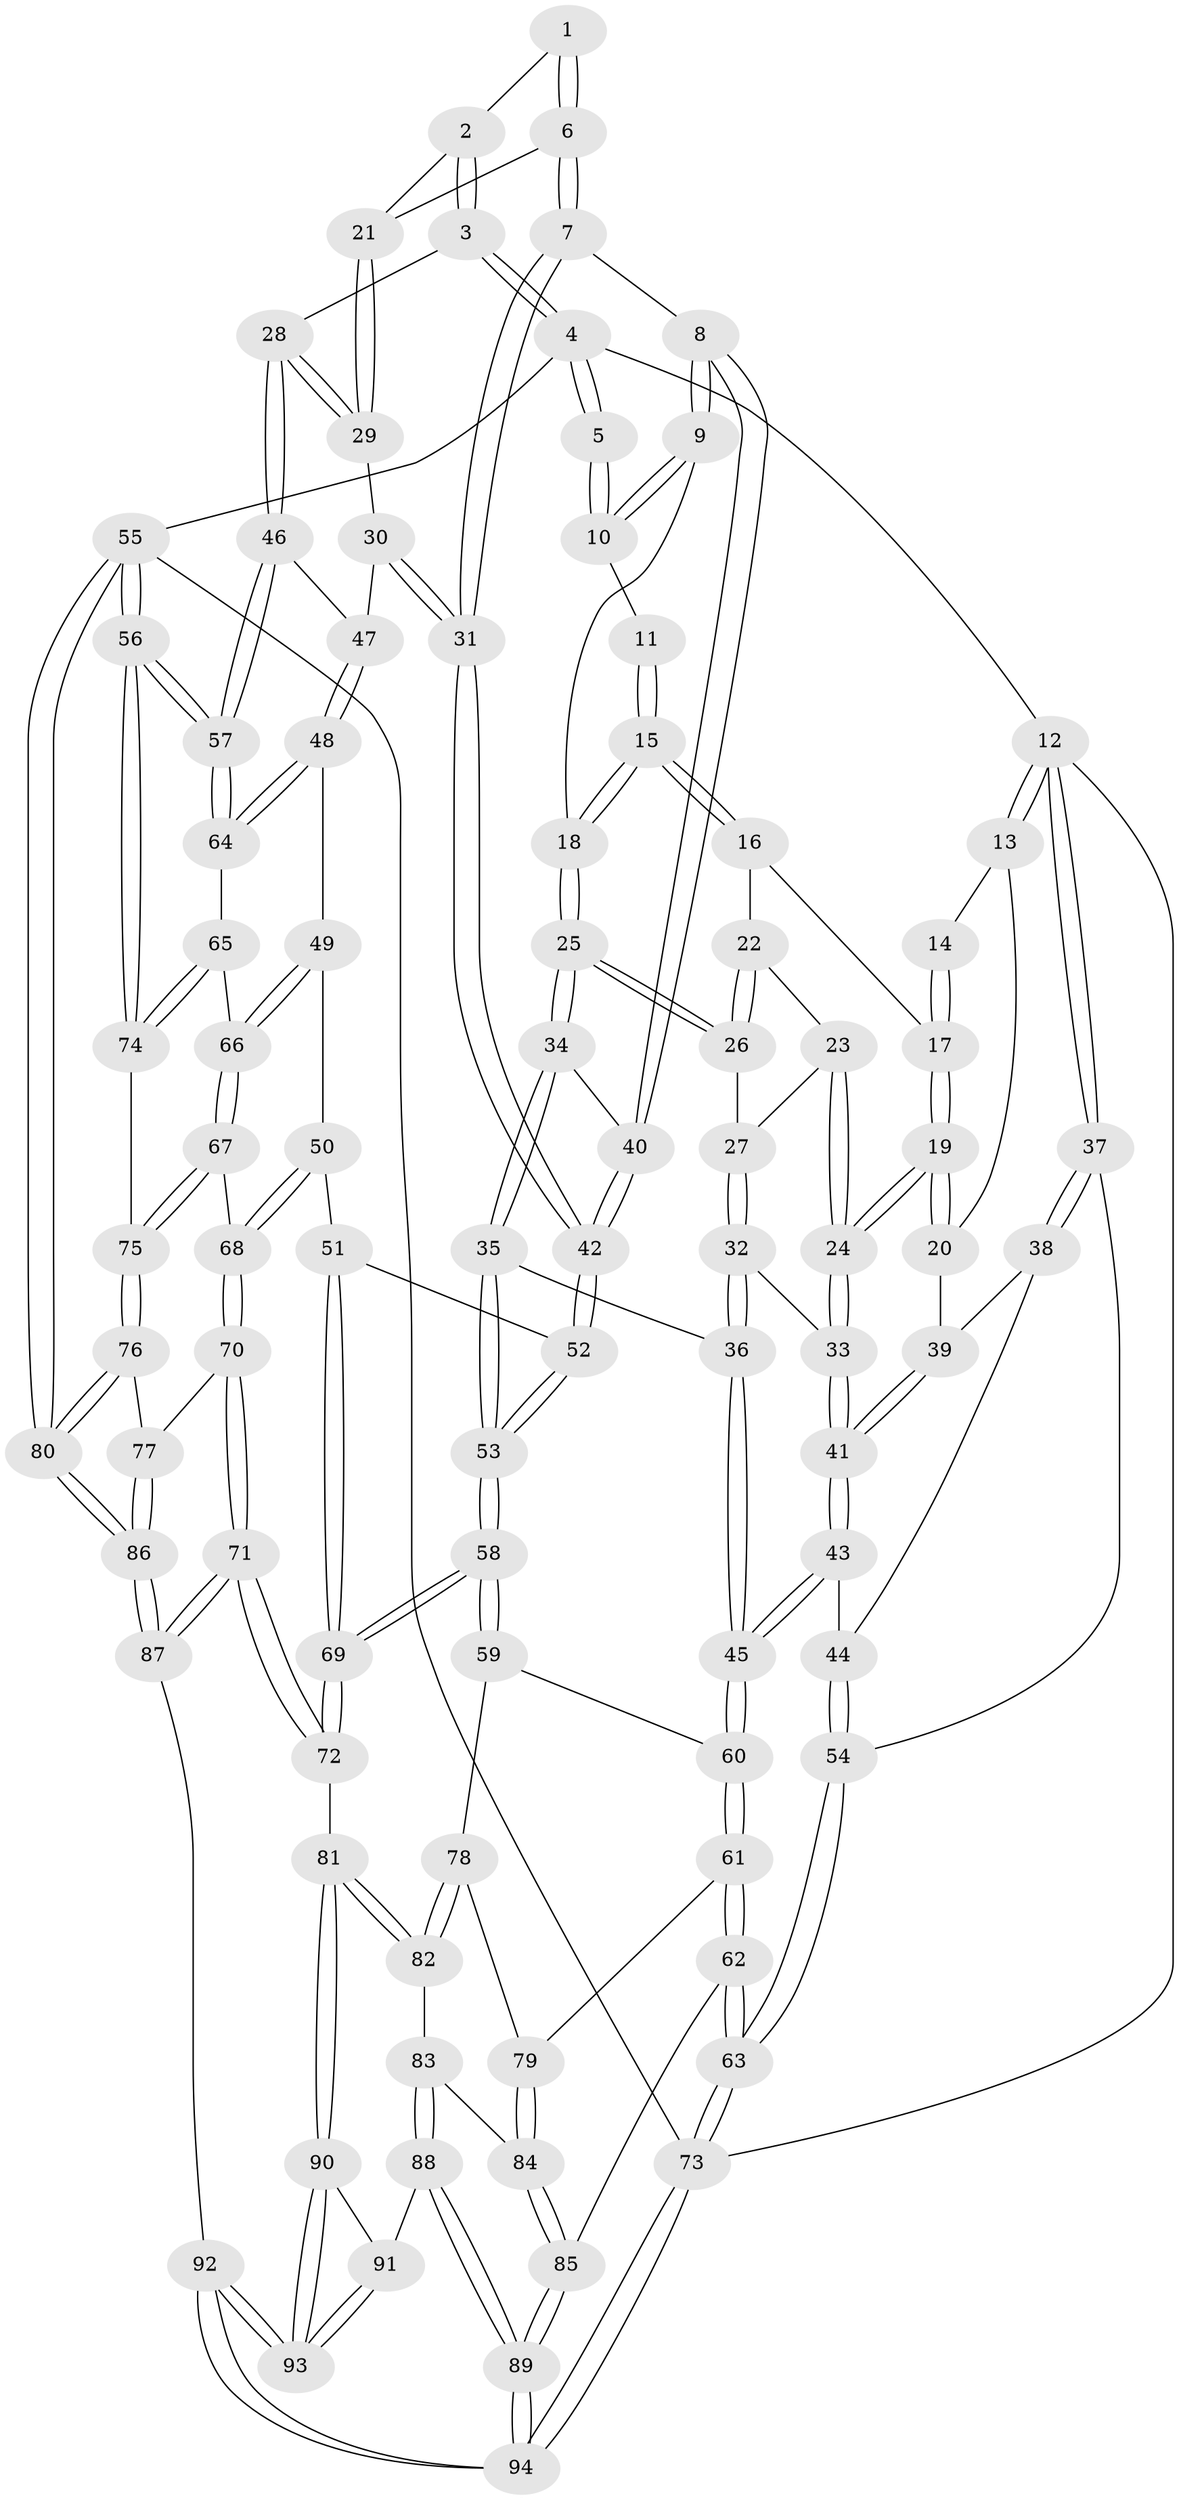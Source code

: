 // Generated by graph-tools (version 1.1) at 2025/03/03/09/25 03:03:23]
// undirected, 94 vertices, 232 edges
graph export_dot {
graph [start="1"]
  node [color=gray90,style=filled];
  1 [pos="+0.6969392248184874+0"];
  2 [pos="+0.8489947094403487+0.11453325416504033"];
  3 [pos="+1+0.0022676536620398493"];
  4 [pos="+1+0"];
  5 [pos="+0.6791545422891253+0"];
  6 [pos="+0.7866247813501408+0.18297447090398591"];
  7 [pos="+0.7371720320725124+0.20988629802995726"];
  8 [pos="+0.6512411258891416+0.19919618235302997"];
  9 [pos="+0.6442294856810791+0.1873919504101351"];
  10 [pos="+0.600548651117054+0"];
  11 [pos="+0.5475668279071466+0"];
  12 [pos="+0+0"];
  13 [pos="+0.15203443096398106+0"];
  14 [pos="+0.24966722293090843+0"];
  15 [pos="+0.46070622621776164+0.1734079646193891"];
  16 [pos="+0.3299289620207767+0.11353633112448748"];
  17 [pos="+0.30094858603026314+0.023125335360963898"];
  18 [pos="+0.46380597504737053+0.189796730618859"];
  19 [pos="+0.22303632210745658+0.22746365175435418"];
  20 [pos="+0.13671464035247477+0.18483724127721263"];
  21 [pos="+0.803013309044115+0.18168931547524939"];
  22 [pos="+0.31725472374805+0.1783347721907097"];
  23 [pos="+0.2817662470011672+0.20460401832528938"];
  24 [pos="+0.232328707496612+0.23382760659808957"];
  25 [pos="+0.44655540589270803+0.23950037825962966"];
  26 [pos="+0.3791505495291953+0.22977870785748022"];
  27 [pos="+0.342174751087796+0.25937012263474113"];
  28 [pos="+1+0.17553343596613016"];
  29 [pos="+0.919070628807308+0.2569574250018699"];
  30 [pos="+0.8072052385253419+0.38498508778259055"];
  31 [pos="+0.7985024994139752+0.3869030784768342"];
  32 [pos="+0.3060178985910488+0.30241546204684083"];
  33 [pos="+0.24236936403894407+0.2652852060873822"];
  34 [pos="+0.4834951531130979+0.37926164820478725"];
  35 [pos="+0.47052541454077634+0.4054216796552699"];
  36 [pos="+0.3557059275033727+0.38425924908673864"];
  37 [pos="+0+0.2269534819296286"];
  38 [pos="+0.015030768342459798+0.24296402649450358"];
  39 [pos="+0.11867036094781272+0.2005219444852189"];
  40 [pos="+0.6073538966731246+0.31574103803661696"];
  41 [pos="+0.15833824045931447+0.42491537775251337"];
  42 [pos="+0.7638198023462793+0.4134536184474991"];
  43 [pos="+0.1565685114685888+0.4324982583985559"];
  44 [pos="+0.11866191620408681+0.42381336461752556"];
  45 [pos="+0.1811893229927792+0.4605528314985473"];
  46 [pos="+1+0.2313802676875703"];
  47 [pos="+0.9049016116165082+0.43427560902882095"];
  48 [pos="+0.9354670280390106+0.511423827525466"];
  49 [pos="+0.930310341457125+0.5163723765135348"];
  50 [pos="+0.7892000551154866+0.5667957132283961"];
  51 [pos="+0.7695635094077967+0.5583938768192467"];
  52 [pos="+0.7603268786079252+0.42370478846066445"];
  53 [pos="+0.494368679681966+0.5195987704336495"];
  54 [pos="+0+0.47657780708184977"];
  55 [pos="+1+1"];
  56 [pos="+1+0.805987483813644"];
  57 [pos="+1+0.553411443256127"];
  58 [pos="+0.4859875666017984+0.6345152945060075"];
  59 [pos="+0.31039248074901193+0.6257492701077334"];
  60 [pos="+0.2016771564762182+0.5924242762604152"];
  61 [pos="+0.06017473431569016+0.710249140984892"];
  62 [pos="+0+0.7460723701591635"];
  63 [pos="+0+0.7470715198224154"];
  64 [pos="+1+0.5582898234274153"];
  65 [pos="+1+0.6260698509018494"];
  66 [pos="+0.9082937634218929+0.6609614305396964"];
  67 [pos="+0.9029783830764169+0.6652991699691996"];
  68 [pos="+0.870610268197543+0.6574326413394244"];
  69 [pos="+0.5486215580089117+0.7205835281200798"];
  70 [pos="+0.7374480744002325+0.7809373907315083"];
  71 [pos="+0.5578304010241709+0.7582027213919753"];
  72 [pos="+0.5561092857877008+0.7565101335727624"];
  73 [pos="+0+1"];
  74 [pos="+0.9783379778568364+0.7627828419559217"];
  75 [pos="+0.9344891628064116+0.7602323733681602"];
  76 [pos="+0.8812544481306164+0.8336434263886092"];
  77 [pos="+0.8370462537052125+0.838665563823938"];
  78 [pos="+0.2656233226633421+0.7971000895883809"];
  79 [pos="+0.17660082254393752+0.7892830507297446"];
  80 [pos="+1+1"];
  81 [pos="+0.4173515943019304+0.8599522549628792"];
  82 [pos="+0.3115257755911902+0.8480732269050107"];
  83 [pos="+0.24882205182749464+0.8902660556023284"];
  84 [pos="+0.2045059506224741+0.8637401116102923"];
  85 [pos="+0.12203144708085216+0.9273867074855338"];
  86 [pos="+0.7375309551864682+1"];
  87 [pos="+0.6911279824128727+1"];
  88 [pos="+0.23722243528740677+0.9400117959472933"];
  89 [pos="+0.1368339558142205+0.959622494947646"];
  90 [pos="+0.4093338951564658+0.8822670675762124"];
  91 [pos="+0.25184224533671085+0.9572659571221256"];
  92 [pos="+0.34467533424376884+1"];
  93 [pos="+0.34409764022150424+1"];
  94 [pos="+0.06345564941656691+1"];
  1 -- 2;
  1 -- 6;
  1 -- 6;
  2 -- 3;
  2 -- 3;
  2 -- 21;
  3 -- 4;
  3 -- 4;
  3 -- 28;
  4 -- 5;
  4 -- 5;
  4 -- 12;
  4 -- 55;
  5 -- 10;
  5 -- 10;
  6 -- 7;
  6 -- 7;
  6 -- 21;
  7 -- 8;
  7 -- 31;
  7 -- 31;
  8 -- 9;
  8 -- 9;
  8 -- 40;
  8 -- 40;
  9 -- 10;
  9 -- 10;
  9 -- 18;
  10 -- 11;
  11 -- 15;
  11 -- 15;
  12 -- 13;
  12 -- 13;
  12 -- 37;
  12 -- 37;
  12 -- 73;
  13 -- 14;
  13 -- 20;
  14 -- 17;
  14 -- 17;
  15 -- 16;
  15 -- 16;
  15 -- 18;
  15 -- 18;
  16 -- 17;
  16 -- 22;
  17 -- 19;
  17 -- 19;
  18 -- 25;
  18 -- 25;
  19 -- 20;
  19 -- 20;
  19 -- 24;
  19 -- 24;
  20 -- 39;
  21 -- 29;
  21 -- 29;
  22 -- 23;
  22 -- 26;
  22 -- 26;
  23 -- 24;
  23 -- 24;
  23 -- 27;
  24 -- 33;
  24 -- 33;
  25 -- 26;
  25 -- 26;
  25 -- 34;
  25 -- 34;
  26 -- 27;
  27 -- 32;
  27 -- 32;
  28 -- 29;
  28 -- 29;
  28 -- 46;
  28 -- 46;
  29 -- 30;
  30 -- 31;
  30 -- 31;
  30 -- 47;
  31 -- 42;
  31 -- 42;
  32 -- 33;
  32 -- 36;
  32 -- 36;
  33 -- 41;
  33 -- 41;
  34 -- 35;
  34 -- 35;
  34 -- 40;
  35 -- 36;
  35 -- 53;
  35 -- 53;
  36 -- 45;
  36 -- 45;
  37 -- 38;
  37 -- 38;
  37 -- 54;
  38 -- 39;
  38 -- 44;
  39 -- 41;
  39 -- 41;
  40 -- 42;
  40 -- 42;
  41 -- 43;
  41 -- 43;
  42 -- 52;
  42 -- 52;
  43 -- 44;
  43 -- 45;
  43 -- 45;
  44 -- 54;
  44 -- 54;
  45 -- 60;
  45 -- 60;
  46 -- 47;
  46 -- 57;
  46 -- 57;
  47 -- 48;
  47 -- 48;
  48 -- 49;
  48 -- 64;
  48 -- 64;
  49 -- 50;
  49 -- 66;
  49 -- 66;
  50 -- 51;
  50 -- 68;
  50 -- 68;
  51 -- 52;
  51 -- 69;
  51 -- 69;
  52 -- 53;
  52 -- 53;
  53 -- 58;
  53 -- 58;
  54 -- 63;
  54 -- 63;
  55 -- 56;
  55 -- 56;
  55 -- 80;
  55 -- 80;
  55 -- 73;
  56 -- 57;
  56 -- 57;
  56 -- 74;
  56 -- 74;
  57 -- 64;
  57 -- 64;
  58 -- 59;
  58 -- 59;
  58 -- 69;
  58 -- 69;
  59 -- 60;
  59 -- 78;
  60 -- 61;
  60 -- 61;
  61 -- 62;
  61 -- 62;
  61 -- 79;
  62 -- 63;
  62 -- 63;
  62 -- 85;
  63 -- 73;
  63 -- 73;
  64 -- 65;
  65 -- 66;
  65 -- 74;
  65 -- 74;
  66 -- 67;
  66 -- 67;
  67 -- 68;
  67 -- 75;
  67 -- 75;
  68 -- 70;
  68 -- 70;
  69 -- 72;
  69 -- 72;
  70 -- 71;
  70 -- 71;
  70 -- 77;
  71 -- 72;
  71 -- 72;
  71 -- 87;
  71 -- 87;
  72 -- 81;
  73 -- 94;
  73 -- 94;
  74 -- 75;
  75 -- 76;
  75 -- 76;
  76 -- 77;
  76 -- 80;
  76 -- 80;
  77 -- 86;
  77 -- 86;
  78 -- 79;
  78 -- 82;
  78 -- 82;
  79 -- 84;
  79 -- 84;
  80 -- 86;
  80 -- 86;
  81 -- 82;
  81 -- 82;
  81 -- 90;
  81 -- 90;
  82 -- 83;
  83 -- 84;
  83 -- 88;
  83 -- 88;
  84 -- 85;
  84 -- 85;
  85 -- 89;
  85 -- 89;
  86 -- 87;
  86 -- 87;
  87 -- 92;
  88 -- 89;
  88 -- 89;
  88 -- 91;
  89 -- 94;
  89 -- 94;
  90 -- 91;
  90 -- 93;
  90 -- 93;
  91 -- 93;
  91 -- 93;
  92 -- 93;
  92 -- 93;
  92 -- 94;
  92 -- 94;
}
